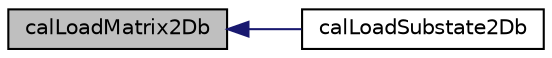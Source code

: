 digraph "calLoadMatrix2Db"
{
  edge [fontname="Helvetica",fontsize="10",labelfontname="Helvetica",labelfontsize="10"];
  node [fontname="Helvetica",fontsize="10",shape=record];
  rankdir="LR";
  Node1 [label="calLoadMatrix2Db",height=0.2,width=0.4,color="black", fillcolor="grey75", style="filled" fontcolor="black"];
  Node1 -> Node2 [dir="back",color="midnightblue",fontsize="10",style="solid",fontname="Helvetica"];
  Node2 [label="calLoadSubstate2Db",height=0.2,width=0.4,color="black", fillcolor="white", style="filled",URL="$cal2_d_i_o_8h.html#a2219fd3351b1a0dd447e155b81bee3ce",tooltip="Loads a byte substate from file. "];
}
